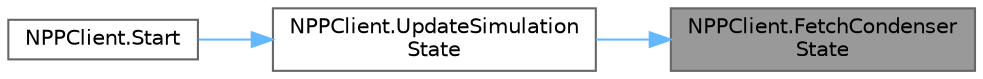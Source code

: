 digraph "NPPClient.FetchCondenserState"
{
 // LATEX_PDF_SIZE
  bgcolor="transparent";
  edge [fontname=Helvetica,fontsize=10,labelfontname=Helvetica,labelfontsize=10];
  node [fontname=Helvetica,fontsize=10,shape=box,height=0.2,width=0.4];
  rankdir="RL";
  Node1 [id="Node000001",label="NPPClient.FetchCondenser\lState",height=0.2,width=0.4,color="gray40", fillcolor="grey60", style="filled", fontcolor="black",tooltip="This method fetches the state of the condenser from the REST server."];
  Node1 -> Node2 [id="edge3_Node000001_Node000002",dir="back",color="steelblue1",style="solid",tooltip=" "];
  Node2 [id="Node000002",label="NPPClient.UpdateSimulation\lState",height=0.2,width=0.4,color="grey40", fillcolor="white", style="filled",URL="$class_n_p_p_client.html#a3fab7c6e67c4a6baf4eced7c07fbdc37",tooltip="This method updates the simulation state by fetching all data from the REST server and updating the a..."];
  Node2 -> Node3 [id="edge4_Node000002_Node000003",dir="back",color="steelblue1",style="solid",tooltip=" "];
  Node3 [id="Node000003",label="NPPClient.Start",height=0.2,width=0.4,color="grey40", fillcolor="white", style="filled",URL="$class_n_p_p_client.html#a8cf1cfc9c27b94aaa373ee0b5724ecba",tooltip="This method initialises the simulations update process by calling UpdateSimulationState()."];
}
